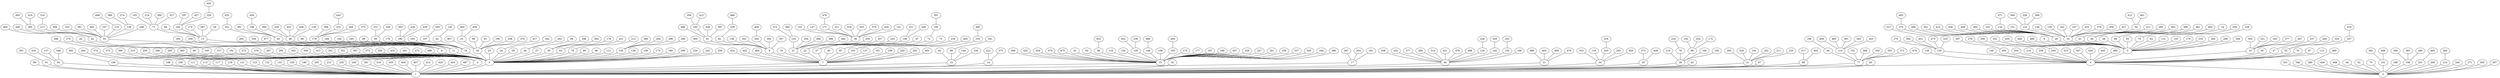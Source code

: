 graph BFS_grafoDorogovtsev_500  {
0;
1;
2;
3;
10;
26;
37;
55;
70;
97;
115;
126;
135;
140;
200;
204;
216;
236;
244;
315;
347;
420;
445;
480;
4;
5;
7;
12;
14;
15;
16;
17;
30;
31;
34;
35;
38;
43;
51;
67;
69;
77;
85;
86;
91;
93;
106;
108;
109;
111;
113;
117;
118;
121;
123;
132;
133;
159;
180;
205;
213;
220;
249;
281;
319;
355;
404;
407;
414;
429;
434;
487;
46;
52;
75;
101;
186;
196;
201;
206;
210;
246;
271;
305;
307;
331;
346;
380;
426;
468;
6;
29;
33;
41;
49;
58;
60;
65;
79;
83;
131;
153;
170;
235;
282;
298;
304;
350;
352;
435;
449;
469;
237;
303;
321;
343;
377;
447;
260;
257;
324;
223;
279;
392;
451;
473;
497;
278;
90;
100;
157;
191;
215;
255;
266;
295;
365;
8;
11;
19;
20;
23;
24;
39;
44;
57;
59;
63;
78;
80;
96;
112;
130;
139;
156;
173;
189;
209;
234;
242;
259;
272;
276;
287;
292;
302;
309;
313;
341;
351;
367;
373;
393;
433;
441;
472;
486;
9;
18;
21;
22;
27;
40;
87;
103;
127;
161;
199;
240;
243;
401;
424;
442;
464;
92;
99;
144;
230;
222;
275;
32;
50;
66;
119;
120;
128;
148;
158;
165;
175;
177;
187;
188;
207;
239;
247;
261;
335;
337;
340;
344;
386;
399;
425;
454;
470;
475;
181;
267;
354;
124;
142;
155;
166;
208;
233;
277;
289;
314;
421;
476;
488;
388;
403;
408;
479;
116;
203;
283;
326;
333;
273;
428;
76;
98;
160;
185;
219;
154;
202;
211;
225;
265;
320;
317;
402;
94;
114;
152;
288;
330;
353;
371;
474;
391;
137;
348;
418;
395;
444;
374;
372;
390;
362;
498;
280;
306;
383;
495;
394;
460;
102;
134;
151;
227;
270;
286;
301;
415;
446;
458;
463;
54;
122;
146;
150;
162;
167;
325;
379;
450;
457;
411;
74;
290;
382;
396;
481;
483;
294;
226;
419;
448;
370;
13;
28;
42;
53;
164;
358;
45;
48;
88;
179;
184;
194;
245;
285;
334;
477;
62;
89;
95;
176;
182;
193;
197;
25;
68;
81;
190;
258;
376;
417;
467;
342;
64;
262;
178;
248;
364;
431;
212;
264;
296;
299;
360;
61;
82;
138;
322;
345;
356;
357;
405;
36;
125;
254;
284;
368;
484;
163;
250;
437;
47;
72;
73;
149;
218;
316;
465;
241;
453;
238;
452;
489;
494;
228;
329;
253;
416;
224;
172;
192;
252;
169;
363;
423;
459;
485;
491;
471;
492;
412;
461;
328;
366;
369;
56;
71;
84;
104;
174;
387;
385;
400;
440;
107;
110;
136;
168;
217;
308;
332;
381;
482;
198;
251;
361;
129;
269;
336;
422;
438;
232;
268;
375;
398;
145;
231;
256;
263;
436;
439;
293;
409;
462;
183;
338;
397;
499;
339;
406;
141;
143;
147;
171;
311;
318;
323;
378;
430;
312;
384;
195;
221;
349;
490;
105;
214;
300;
327;
229;
297;
427;
410;
493;
496;
274;
389;
310;
456;
432;
443;
359;
413;
466;
478;
291;
455;
0 -- 1;
0 -- 2;
3 -- 0;
10 -- 0;
26 -- 0;
37 -- 0;
55 -- 0;
70 -- 0;
97 -- 0;
115 -- 0;
126 -- 0;
135 -- 0;
140 -- 0;
200 -- 0;
204 -- 0;
216 -- 0;
236 -- 0;
244 -- 0;
315 -- 0;
347 -- 0;
420 -- 0;
445 -- 0;
480 -- 0;
4 -- 1;
5 -- 1;
7 -- 1;
12 -- 1;
14 -- 1;
15 -- 1;
16 -- 1;
17 -- 1;
30 -- 1;
31 -- 1;
34 -- 1;
35 -- 1;
38 -- 1;
43 -- 1;
51 -- 1;
67 -- 1;
69 -- 1;
77 -- 1;
85 -- 1;
86 -- 1;
91 -- 1;
93 -- 1;
106 -- 1;
108 -- 1;
109 -- 1;
111 -- 1;
113 -- 1;
117 -- 1;
118 -- 1;
121 -- 1;
123 -- 1;
132 -- 1;
133 -- 1;
159 -- 1;
180 -- 1;
205 -- 1;
213 -- 1;
220 -- 1;
249 -- 1;
281 -- 1;
319 -- 1;
355 -- 1;
404 -- 1;
407 -- 1;
414 -- 1;
429 -- 1;
434 -- 1;
487 -- 1;
46 -- 2;
52 -- 2;
75 -- 2;
101 -- 2;
186 -- 2;
196 -- 2;
201 -- 2;
206 -- 2;
210 -- 2;
246 -- 2;
271 -- 2;
305 -- 2;
307 -- 2;
331 -- 2;
346 -- 2;
380 -- 2;
426 -- 2;
468 -- 2;
6 -- 3;
29 -- 3;
33 -- 3;
41 -- 3;
49 -- 3;
58 -- 3;
60 -- 3;
65 -- 3;
79 -- 3;
83 -- 3;
131 -- 3;
153 -- 3;
170 -- 3;
235 -- 3;
282 -- 3;
298 -- 3;
304 -- 3;
350 -- 3;
352 -- 3;
435 -- 3;
449 -- 3;
469 -- 3;
237 -- 10;
303 -- 10;
321 -- 10;
343 -- 10;
377 -- 10;
447 -- 10;
260 -- 37;
257 -- 55;
324 -- 55;
223 -- 135;
279 -- 135;
392 -- 135;
451 -- 135;
473 -- 135;
497 -- 200;
278 -- 244;
90 -- 4;
100 -- 4;
157 -- 4;
191 -- 4;
215 -- 4;
255 -- 4;
266 -- 4;
295 -- 4;
365 -- 4;
8 -- 5;
11 -- 5;
19 -- 5;
20 -- 5;
23 -- 5;
24 -- 5;
39 -- 5;
44 -- 5;
57 -- 5;
59 -- 5;
63 -- 5;
78 -- 5;
80 -- 5;
96 -- 5;
112 -- 5;
130 -- 5;
139 -- 5;
156 -- 5;
173 -- 5;
189 -- 5;
209 -- 5;
234 -- 5;
242 -- 5;
259 -- 5;
272 -- 5;
276 -- 5;
287 -- 5;
292 -- 5;
302 -- 5;
309 -- 5;
313 -- 5;
341 -- 5;
351 -- 5;
367 -- 5;
373 -- 5;
393 -- 5;
433 -- 5;
441 -- 5;
472 -- 5;
486 -- 5;
9 -- 7;
18 -- 7;
21 -- 7;
22 -- 7;
27 -- 7;
40 -- 7;
87 -- 7;
103 -- 7;
127 -- 7;
161 -- 7;
199 -- 7;
240 -- 7;
243 -- 7;
401 -- 7;
424 -- 7;
442 -- 7;
464 -- 7;
92 -- 12;
99 -- 12;
144 -- 12;
230 -- 12;
222 -- 14;
275 -- 14;
32 -- 15;
50 -- 15;
66 -- 15;
119 -- 15;
120 -- 15;
128 -- 15;
148 -- 15;
158 -- 15;
165 -- 15;
175 -- 15;
177 -- 15;
187 -- 15;
188 -- 15;
207 -- 15;
239 -- 15;
247 -- 15;
261 -- 15;
335 -- 15;
337 -- 15;
340 -- 15;
344 -- 15;
386 -- 15;
399 -- 15;
425 -- 15;
454 -- 15;
470 -- 15;
475 -- 15;
181 -- 17;
267 -- 17;
354 -- 17;
124 -- 30;
142 -- 30;
155 -- 30;
166 -- 30;
208 -- 30;
233 -- 30;
277 -- 30;
289 -- 30;
314 -- 30;
421 -- 30;
476 -- 30;
488 -- 30;
388 -- 31;
403 -- 31;
408 -- 31;
479 -- 31;
116 -- 34;
203 -- 34;
283 -- 34;
326 -- 34;
333 -- 34;
273 -- 35;
428 -- 35;
76 -- 38;
98 -- 38;
160 -- 38;
185 -- 38;
219 -- 38;
154 -- 51;
202 -- 51;
211 -- 51;
225 -- 51;
265 -- 51;
320 -- 51;
317 -- 69;
402 -- 69;
94 -- 77;
114 -- 77;
152 -- 77;
288 -- 77;
330 -- 77;
353 -- 77;
371 -- 77;
474 -- 77;
391 -- 91;
137 -- 93;
348 -- 93;
418 -- 93;
395 -- 106;
444 -- 117;
374 -- 118;
372 -- 121;
390 -- 159;
362 -- 101;
498 -- 101;
280 -- 196;
306 -- 196;
383 -- 196;
495 -- 201;
394 -- 210;
460 -- 380;
102 -- 29;
134 -- 29;
151 -- 29;
227 -- 29;
270 -- 29;
286 -- 29;
301 -- 29;
415 -- 29;
446 -- 29;
458 -- 29;
463 -- 29;
54 -- 33;
122 -- 33;
146 -- 33;
150 -- 33;
162 -- 33;
167 -- 33;
325 -- 33;
379 -- 33;
450 -- 33;
457 -- 33;
411 -- 41;
74 -- 49;
290 -- 49;
382 -- 49;
396 -- 49;
481 -- 49;
483 -- 49;
294 -- 60;
226 -- 79;
419 -- 257;
448 -- 90;
370 -- 100;
13 -- 8;
28 -- 8;
42 -- 8;
53 -- 8;
164 -- 8;
358 -- 8;
45 -- 11;
48 -- 11;
88 -- 11;
179 -- 11;
184 -- 11;
194 -- 11;
245 -- 11;
285 -- 11;
334 -- 11;
477 -- 11;
62 -- 19;
89 -- 19;
95 -- 19;
176 -- 19;
182 -- 19;
193 -- 19;
197 -- 19;
25 -- 20;
68 -- 20;
81 -- 20;
190 -- 20;
258 -- 20;
376 -- 20;
417 -- 20;
467 -- 20;
342 -- 24;
64 -- 44;
262 -- 44;
178 -- 59;
248 -- 59;
364 -- 59;
431 -- 63;
212 -- 78;
264 -- 130;
296 -- 130;
299 -- 130;
360 -- 130;
61 -- 9;
82 -- 9;
138 -- 9;
322 -- 9;
345 -- 9;
356 -- 9;
357 -- 9;
405 -- 9;
36 -- 21;
125 -- 21;
254 -- 21;
284 -- 21;
368 -- 21;
484 -- 21;
163 -- 22;
250 -- 22;
437 -- 22;
47 -- 27;
72 -- 27;
73 -- 27;
149 -- 27;
218 -- 87;
316 -- 103;
465 -- 103;
241 -- 99;
453 -- 66;
238 -- 128;
452 -- 128;
489 -- 148;
494 -- 165;
228 -- 124;
329 -- 142;
253 -- 155;
416 -- 203;
224 -- 76;
172 -- 98;
192 -- 98;
252 -- 98;
169 -- 94;
363 -- 114;
423 -- 114;
459 -- 114;
485 -- 114;
491 -- 114;
471 -- 134;
492 -- 270;
412 -- 54;
461 -- 54;
328 -- 122;
366 -- 122;
369 -- 122;
56 -- 13;
71 -- 13;
84 -- 13;
104 -- 13;
174 -- 13;
387 -- 13;
385 -- 42;
400 -- 42;
440 -- 42;
107 -- 53;
110 -- 53;
136 -- 53;
168 -- 53;
217 -- 53;
308 -- 53;
332 -- 53;
381 -- 53;
482 -- 53;
198 -- 45;
251 -- 45;
361 -- 45;
129 -- 48;
269 -- 48;
336 -- 48;
422 -- 48;
438 -- 48;
232 -- 179;
268 -- 179;
375 -- 179;
398 -- 179;
145 -- 62;
231 -- 95;
256 -- 95;
263 -- 182;
436 -- 182;
439 -- 182;
293 -- 197;
409 -- 25;
462 -- 25;
183 -- 61;
338 -- 61;
397 -- 61;
499 -- 61;
339 -- 82;
406 -- 345;
141 -- 36;
143 -- 36;
147 -- 36;
171 -- 36;
311 -- 36;
318 -- 36;
323 -- 36;
378 -- 36;
430 -- 36;
312 -- 125;
384 -- 125;
195 -- 72;
221 -- 149;
349 -- 149;
490 -- 316;
105 -- 71;
214 -- 71;
300 -- 71;
327 -- 71;
229 -- 104;
297 -- 104;
427 -- 104;
410 -- 385;
493 -- 385;
496 -- 110;
274 -- 136;
389 -- 136;
310 -- 217;
456 -- 198;
432 -- 251;
443 -- 232;
359 -- 183;
413 -- 183;
466 -- 339;
478 -- 171;
291 -- 195;
455 -- 229;
}